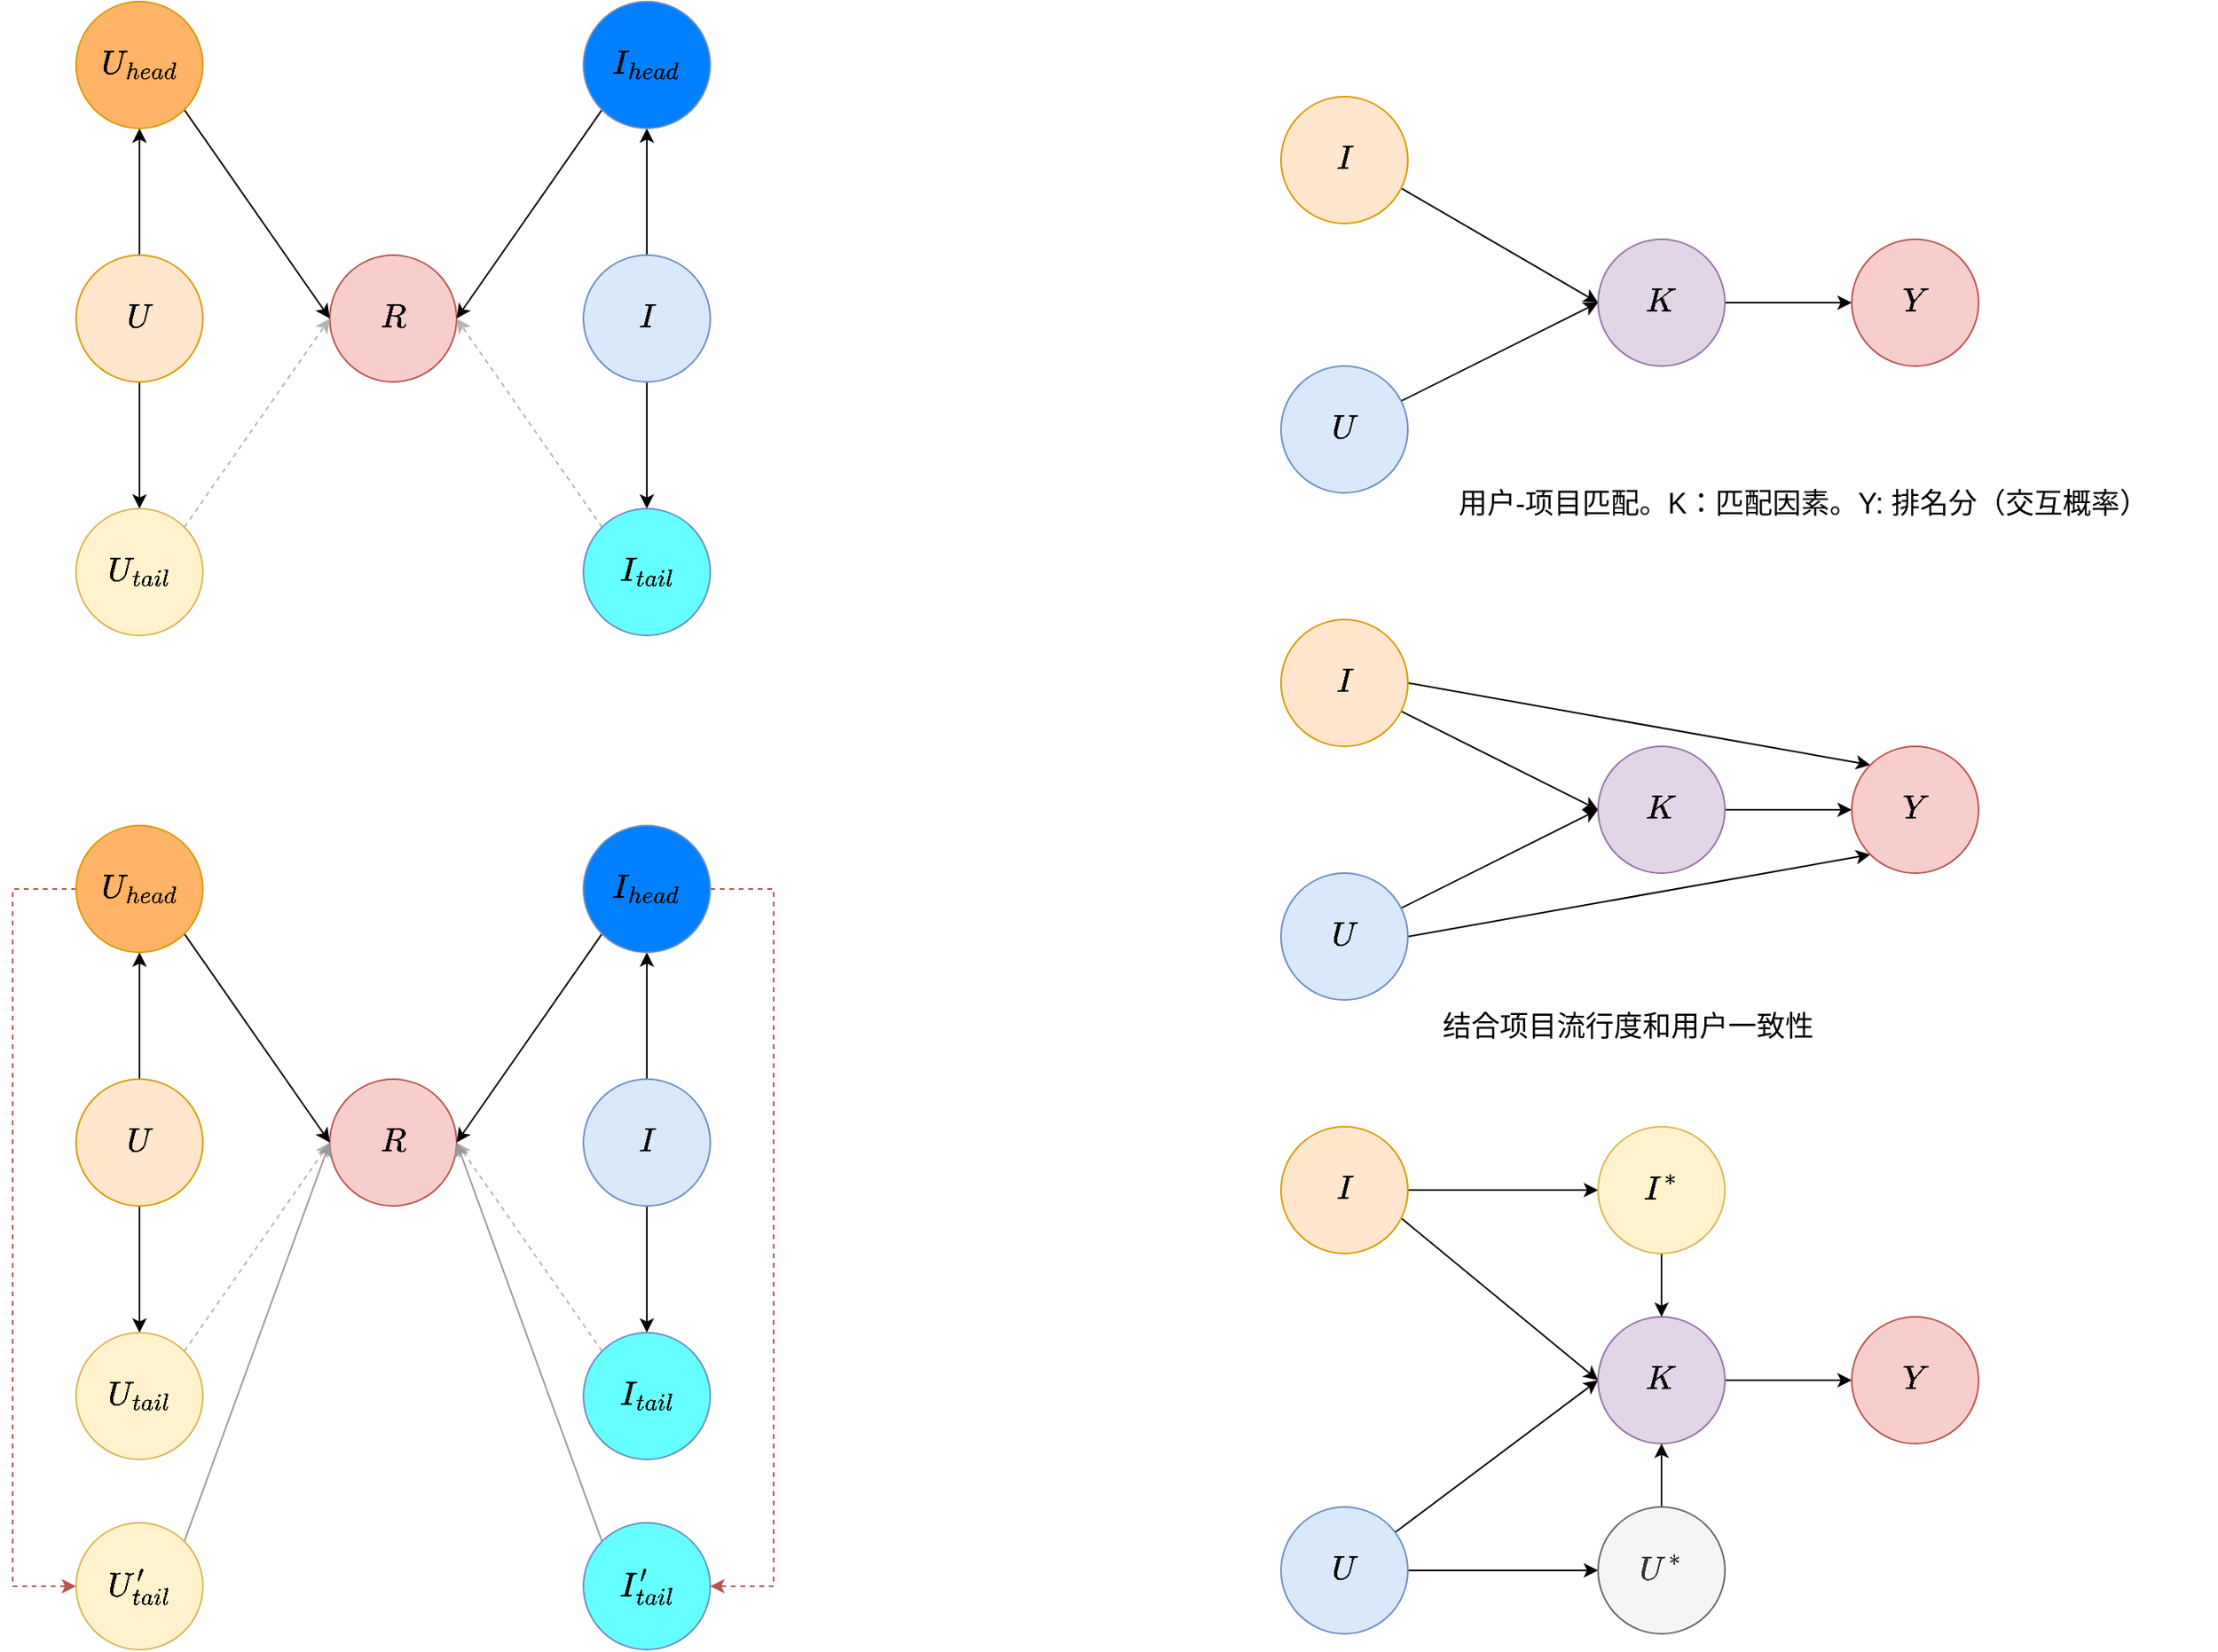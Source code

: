 <mxfile version="24.7.17">
  <diagram name="第 1 页" id="56BlYWJSqFPztJBqIIqX">
    <mxGraphModel dx="1631" dy="878" grid="1" gridSize="10" guides="1" tooltips="1" connect="1" arrows="1" fold="1" page="1" pageScale="1" pageWidth="1654" pageHeight="1169" math="1" shadow="0">
      <root>
        <mxCell id="0" />
        <mxCell id="1" parent="0" />
        <mxCell id="Yaq9q1l7534vEPPW3w2g-6" value="&lt;span style=&quot;font-size: 18px;&quot;&gt;$$R$$&lt;/span&gt;" style="ellipse;whiteSpace=wrap;html=1;aspect=fixed;fillColor=#f8cecc;strokeColor=#b85450;" parent="1" vertex="1">
          <mxGeometry x="280" y="170" width="80" height="80" as="geometry" />
        </mxCell>
        <mxCell id="Erw1R6gie_0iuRzOBLvt-8" style="edgeStyle=orthogonalEdgeStyle;rounded=0;orthogonalLoop=1;jettySize=auto;html=1;exitX=0.5;exitY=0;exitDx=0;exitDy=0;entryX=0.5;entryY=1;entryDx=0;entryDy=0;" parent="1" source="Yaq9q1l7534vEPPW3w2g-7" target="Erw1R6gie_0iuRzOBLvt-2" edge="1">
          <mxGeometry relative="1" as="geometry" />
        </mxCell>
        <mxCell id="Erw1R6gie_0iuRzOBLvt-9" style="edgeStyle=orthogonalEdgeStyle;rounded=0;orthogonalLoop=1;jettySize=auto;html=1;exitX=0.5;exitY=1;exitDx=0;exitDy=0;" parent="1" source="Yaq9q1l7534vEPPW3w2g-7" target="Erw1R6gie_0iuRzOBLvt-1" edge="1">
          <mxGeometry relative="1" as="geometry" />
        </mxCell>
        <mxCell id="Yaq9q1l7534vEPPW3w2g-7" value="&lt;font style=&quot;font-size: 18px;&quot;&gt;$$U$$&lt;/font&gt;" style="ellipse;whiteSpace=wrap;html=1;aspect=fixed;fillColor=#ffe6cc;strokeColor=#d79b00;" parent="1" vertex="1">
          <mxGeometry x="120" y="170" width="80" height="80" as="geometry" />
        </mxCell>
        <mxCell id="Erw1R6gie_0iuRzOBLvt-10" style="edgeStyle=orthogonalEdgeStyle;rounded=0;orthogonalLoop=1;jettySize=auto;html=1;exitX=0.5;exitY=1;exitDx=0;exitDy=0;entryX=0.5;entryY=0;entryDx=0;entryDy=0;" parent="1" source="Yaq9q1l7534vEPPW3w2g-8" target="Yaq9q1l7534vEPPW3w2g-9" edge="1">
          <mxGeometry relative="1" as="geometry" />
        </mxCell>
        <mxCell id="Erw1R6gie_0iuRzOBLvt-11" style="edgeStyle=orthogonalEdgeStyle;rounded=0;orthogonalLoop=1;jettySize=auto;html=1;exitX=0.5;exitY=0;exitDx=0;exitDy=0;" parent="1" source="Yaq9q1l7534vEPPW3w2g-8" target="Yaq9q1l7534vEPPW3w2g-10" edge="1">
          <mxGeometry relative="1" as="geometry" />
        </mxCell>
        <mxCell id="Yaq9q1l7534vEPPW3w2g-8" value="&lt;span style=&quot;font-size: 18px;&quot;&gt;$$I$$&lt;/span&gt;" style="ellipse;whiteSpace=wrap;html=1;aspect=fixed;fillColor=#dae8fc;strokeColor=#6c8ebf;" parent="1" vertex="1">
          <mxGeometry x="440" y="170" width="80" height="80" as="geometry" />
        </mxCell>
        <mxCell id="Erw1R6gie_0iuRzOBLvt-16" style="rounded=0;orthogonalLoop=1;jettySize=auto;html=1;exitX=0;exitY=0;exitDx=0;exitDy=0;entryX=1;entryY=0.5;entryDx=0;entryDy=0;dashed=1;strokeColor=#B3B3B3;" parent="1" source="Yaq9q1l7534vEPPW3w2g-9" target="Yaq9q1l7534vEPPW3w2g-6" edge="1">
          <mxGeometry relative="1" as="geometry" />
        </mxCell>
        <mxCell id="Yaq9q1l7534vEPPW3w2g-9" value="&lt;span style=&quot;font-size: 18px;&quot;&gt;$$I_{tail}$$&lt;/span&gt;" style="ellipse;whiteSpace=wrap;html=1;aspect=fixed;fillColor=#66FFFF;strokeColor=#6c8ebf;" parent="1" vertex="1">
          <mxGeometry x="440" y="330" width="80" height="80" as="geometry" />
        </mxCell>
        <mxCell id="Erw1R6gie_0iuRzOBLvt-15" style="rounded=0;orthogonalLoop=1;jettySize=auto;html=1;exitX=0;exitY=1;exitDx=0;exitDy=0;entryX=1;entryY=0.5;entryDx=0;entryDy=0;" parent="1" source="Yaq9q1l7534vEPPW3w2g-10" target="Yaq9q1l7534vEPPW3w2g-6" edge="1">
          <mxGeometry relative="1" as="geometry" />
        </mxCell>
        <mxCell id="Yaq9q1l7534vEPPW3w2g-10" value="&lt;span style=&quot;font-size: 18px;&quot;&gt;$$I_{head}$$&lt;/span&gt;" style="ellipse;whiteSpace=wrap;html=1;aspect=fixed;fillColor=#007FFF;strokeColor=#6c8ebf;" parent="1" vertex="1">
          <mxGeometry x="440" y="10" width="80" height="80" as="geometry" />
        </mxCell>
        <mxCell id="Erw1R6gie_0iuRzOBLvt-14" style="rounded=0;orthogonalLoop=1;jettySize=auto;html=1;exitX=1;exitY=0;exitDx=0;exitDy=0;dashed=1;strokeColor=#B3B3B3;" parent="1" source="Erw1R6gie_0iuRzOBLvt-1" edge="1">
          <mxGeometry relative="1" as="geometry">
            <mxPoint x="280" y="210" as="targetPoint" />
          </mxGeometry>
        </mxCell>
        <mxCell id="Erw1R6gie_0iuRzOBLvt-1" value="&lt;span style=&quot;font-size: 18px;&quot;&gt;$$U_{tail}$$&lt;/span&gt;" style="ellipse;whiteSpace=wrap;html=1;aspect=fixed;fillColor=#fff2cc;strokeColor=#d6b656;" parent="1" vertex="1">
          <mxGeometry x="120" y="330" width="80" height="80" as="geometry" />
        </mxCell>
        <mxCell id="Erw1R6gie_0iuRzOBLvt-12" style="rounded=0;orthogonalLoop=1;jettySize=auto;html=1;exitX=1;exitY=1;exitDx=0;exitDy=0;entryX=0;entryY=0.5;entryDx=0;entryDy=0;" parent="1" source="Erw1R6gie_0iuRzOBLvt-2" target="Yaq9q1l7534vEPPW3w2g-6" edge="1">
          <mxGeometry relative="1" as="geometry" />
        </mxCell>
        <mxCell id="Erw1R6gie_0iuRzOBLvt-2" value="&lt;span style=&quot;font-size: 18px;&quot;&gt;$$U_{head}$$&lt;/span&gt;" style="ellipse;whiteSpace=wrap;html=1;aspect=fixed;fillColor=#FFB366;strokeColor=#d79b00;" parent="1" vertex="1">
          <mxGeometry x="120" y="10" width="80" height="80" as="geometry" />
        </mxCell>
        <mxCell id="Erw1R6gie_0iuRzOBLvt-17" value="&lt;span style=&quot;font-size: 18px;&quot;&gt;$$R$$&lt;/span&gt;" style="ellipse;whiteSpace=wrap;html=1;aspect=fixed;fillColor=#f8cecc;strokeColor=#b85450;" parent="1" vertex="1">
          <mxGeometry x="280" y="690" width="80" height="80" as="geometry" />
        </mxCell>
        <mxCell id="Erw1R6gie_0iuRzOBLvt-18" style="edgeStyle=orthogonalEdgeStyle;rounded=0;orthogonalLoop=1;jettySize=auto;html=1;exitX=0.5;exitY=0;exitDx=0;exitDy=0;entryX=0.5;entryY=1;entryDx=0;entryDy=0;" parent="1" source="Erw1R6gie_0iuRzOBLvt-20" target="Erw1R6gie_0iuRzOBLvt-31" edge="1">
          <mxGeometry relative="1" as="geometry" />
        </mxCell>
        <mxCell id="Erw1R6gie_0iuRzOBLvt-19" style="edgeStyle=orthogonalEdgeStyle;rounded=0;orthogonalLoop=1;jettySize=auto;html=1;exitX=0.5;exitY=1;exitDx=0;exitDy=0;" parent="1" source="Erw1R6gie_0iuRzOBLvt-20" target="Erw1R6gie_0iuRzOBLvt-29" edge="1">
          <mxGeometry relative="1" as="geometry" />
        </mxCell>
        <mxCell id="Erw1R6gie_0iuRzOBLvt-20" value="&lt;font style=&quot;font-size: 18px;&quot;&gt;$$U$$&lt;/font&gt;" style="ellipse;whiteSpace=wrap;html=1;aspect=fixed;fillColor=#ffe6cc;strokeColor=#d79b00;" parent="1" vertex="1">
          <mxGeometry x="120" y="690" width="80" height="80" as="geometry" />
        </mxCell>
        <mxCell id="Erw1R6gie_0iuRzOBLvt-21" style="edgeStyle=orthogonalEdgeStyle;rounded=0;orthogonalLoop=1;jettySize=auto;html=1;exitX=0.5;exitY=1;exitDx=0;exitDy=0;entryX=0.5;entryY=0;entryDx=0;entryDy=0;" parent="1" source="Erw1R6gie_0iuRzOBLvt-23" target="Erw1R6gie_0iuRzOBLvt-25" edge="1">
          <mxGeometry relative="1" as="geometry" />
        </mxCell>
        <mxCell id="Erw1R6gie_0iuRzOBLvt-22" style="edgeStyle=orthogonalEdgeStyle;rounded=0;orthogonalLoop=1;jettySize=auto;html=1;exitX=0.5;exitY=0;exitDx=0;exitDy=0;" parent="1" source="Erw1R6gie_0iuRzOBLvt-23" target="Erw1R6gie_0iuRzOBLvt-27" edge="1">
          <mxGeometry relative="1" as="geometry" />
        </mxCell>
        <mxCell id="Erw1R6gie_0iuRzOBLvt-23" value="&lt;span style=&quot;font-size: 18px;&quot;&gt;$$I$$&lt;/span&gt;" style="ellipse;whiteSpace=wrap;html=1;aspect=fixed;fillColor=#dae8fc;strokeColor=#6c8ebf;" parent="1" vertex="1">
          <mxGeometry x="440" y="690" width="80" height="80" as="geometry" />
        </mxCell>
        <mxCell id="Erw1R6gie_0iuRzOBLvt-24" style="rounded=0;orthogonalLoop=1;jettySize=auto;html=1;exitX=0;exitY=0;exitDx=0;exitDy=0;entryX=1;entryY=0.5;entryDx=0;entryDy=0;dashed=1;strokeColor=#B3B3B3;" parent="1" source="Erw1R6gie_0iuRzOBLvt-25" target="Erw1R6gie_0iuRzOBLvt-17" edge="1">
          <mxGeometry relative="1" as="geometry" />
        </mxCell>
        <mxCell id="Erw1R6gie_0iuRzOBLvt-25" value="&lt;span style=&quot;font-size: 18px;&quot;&gt;$$I_{tail}$$&lt;/span&gt;" style="ellipse;whiteSpace=wrap;html=1;aspect=fixed;fillColor=#66FFFF;strokeColor=#6c8ebf;" parent="1" vertex="1">
          <mxGeometry x="440" y="850" width="80" height="80" as="geometry" />
        </mxCell>
        <mxCell id="Erw1R6gie_0iuRzOBLvt-26" style="rounded=0;orthogonalLoop=1;jettySize=auto;html=1;exitX=0;exitY=1;exitDx=0;exitDy=0;entryX=1;entryY=0.5;entryDx=0;entryDy=0;" parent="1" source="Erw1R6gie_0iuRzOBLvt-27" target="Erw1R6gie_0iuRzOBLvt-17" edge="1">
          <mxGeometry relative="1" as="geometry" />
        </mxCell>
        <mxCell id="Erw1R6gie_0iuRzOBLvt-36" style="edgeStyle=orthogonalEdgeStyle;rounded=0;orthogonalLoop=1;jettySize=auto;html=1;exitX=1;exitY=0.5;exitDx=0;exitDy=0;entryX=1;entryY=0.5;entryDx=0;entryDy=0;fillColor=#f8cecc;strokeColor=#b85450;dashed=1;" parent="1" source="Erw1R6gie_0iuRzOBLvt-27" target="Erw1R6gie_0iuRzOBLvt-32" edge="1">
          <mxGeometry relative="1" as="geometry">
            <Array as="points">
              <mxPoint x="560" y="570" />
              <mxPoint x="560" y="1010" />
            </Array>
          </mxGeometry>
        </mxCell>
        <mxCell id="Erw1R6gie_0iuRzOBLvt-27" value="&lt;span style=&quot;font-size: 18px;&quot;&gt;$$I_{head}$$&lt;/span&gt;" style="ellipse;whiteSpace=wrap;html=1;aspect=fixed;fillColor=#007FFF;strokeColor=#6c8ebf;" parent="1" vertex="1">
          <mxGeometry x="440" y="530" width="80" height="80" as="geometry" />
        </mxCell>
        <mxCell id="Erw1R6gie_0iuRzOBLvt-28" style="rounded=0;orthogonalLoop=1;jettySize=auto;html=1;exitX=1;exitY=0;exitDx=0;exitDy=0;dashed=1;strokeColor=#B3B3B3;" parent="1" source="Erw1R6gie_0iuRzOBLvt-29" edge="1">
          <mxGeometry relative="1" as="geometry">
            <mxPoint x="280" y="730" as="targetPoint" />
          </mxGeometry>
        </mxCell>
        <mxCell id="Erw1R6gie_0iuRzOBLvt-29" value="&lt;span style=&quot;font-size: 18px;&quot;&gt;$$U_{tail}$$&lt;/span&gt;" style="ellipse;whiteSpace=wrap;html=1;aspect=fixed;fillColor=#fff2cc;strokeColor=#d6b656;" parent="1" vertex="1">
          <mxGeometry x="120" y="850" width="80" height="80" as="geometry" />
        </mxCell>
        <mxCell id="Erw1R6gie_0iuRzOBLvt-30" style="rounded=0;orthogonalLoop=1;jettySize=auto;html=1;exitX=1;exitY=1;exitDx=0;exitDy=0;entryX=0;entryY=0.5;entryDx=0;entryDy=0;" parent="1" source="Erw1R6gie_0iuRzOBLvt-31" target="Erw1R6gie_0iuRzOBLvt-17" edge="1">
          <mxGeometry relative="1" as="geometry" />
        </mxCell>
        <mxCell id="Erw1R6gie_0iuRzOBLvt-35" style="edgeStyle=orthogonalEdgeStyle;rounded=0;orthogonalLoop=1;jettySize=auto;html=1;exitX=0;exitY=0.5;exitDx=0;exitDy=0;entryX=0;entryY=0.5;entryDx=0;entryDy=0;dashed=1;fillColor=#f8cecc;strokeColor=#b85450;" parent="1" source="Erw1R6gie_0iuRzOBLvt-31" target="Erw1R6gie_0iuRzOBLvt-33" edge="1">
          <mxGeometry relative="1" as="geometry">
            <Array as="points">
              <mxPoint x="80" y="570" />
              <mxPoint x="80" y="1010" />
            </Array>
          </mxGeometry>
        </mxCell>
        <mxCell id="Erw1R6gie_0iuRzOBLvt-31" value="&lt;span style=&quot;font-size: 18px;&quot;&gt;$$U_{head}$$&lt;/span&gt;" style="ellipse;whiteSpace=wrap;html=1;aspect=fixed;fillColor=#FFB366;strokeColor=#d79b00;" parent="1" vertex="1">
          <mxGeometry x="120" y="530" width="80" height="80" as="geometry" />
        </mxCell>
        <mxCell id="Erw1R6gie_0iuRzOBLvt-37" style="rounded=0;orthogonalLoop=1;jettySize=auto;html=1;exitX=0;exitY=0;exitDx=0;exitDy=0;entryX=1;entryY=0.5;entryDx=0;entryDy=0;strokeColor=#999999;" parent="1" source="Erw1R6gie_0iuRzOBLvt-32" target="Erw1R6gie_0iuRzOBLvt-17" edge="1">
          <mxGeometry relative="1" as="geometry" />
        </mxCell>
        <mxCell id="Erw1R6gie_0iuRzOBLvt-32" value="&lt;span style=&quot;font-size: 18px;&quot;&gt;$$I_{tail}^{\prime}$$&lt;/span&gt;" style="ellipse;whiteSpace=wrap;html=1;aspect=fixed;fillColor=#66FFFF;strokeColor=#6c8ebf;" parent="1" vertex="1">
          <mxGeometry x="440" y="970" width="80" height="80" as="geometry" />
        </mxCell>
        <mxCell id="Erw1R6gie_0iuRzOBLvt-38" style="rounded=0;orthogonalLoop=1;jettySize=auto;html=1;exitX=1;exitY=0;exitDx=0;exitDy=0;strokeColor=#999999;" parent="1" source="Erw1R6gie_0iuRzOBLvt-33" edge="1">
          <mxGeometry relative="1" as="geometry">
            <mxPoint x="280" y="730" as="targetPoint" />
          </mxGeometry>
        </mxCell>
        <mxCell id="Erw1R6gie_0iuRzOBLvt-33" value="&lt;span style=&quot;font-size: 18px;&quot;&gt;$$U_{tail}^{\prime}$$&lt;/span&gt;" style="ellipse;whiteSpace=wrap;html=1;aspect=fixed;fillColor=#fff2cc;strokeColor=#d6b656;" parent="1" vertex="1">
          <mxGeometry x="120" y="970" width="80" height="80" as="geometry" />
        </mxCell>
        <mxCell id="acMKYbe6vQJ9O9eNH2sJ-32" style="rounded=0;orthogonalLoop=1;jettySize=auto;html=1;exitX=0.951;exitY=0.724;exitDx=0;exitDy=0;entryX=0;entryY=0.5;entryDx=0;entryDy=0;exitPerimeter=0;" edge="1" parent="1" source="acMKYbe6vQJ9O9eNH2sJ-1" target="acMKYbe6vQJ9O9eNH2sJ-3">
          <mxGeometry relative="1" as="geometry" />
        </mxCell>
        <mxCell id="acMKYbe6vQJ9O9eNH2sJ-1" value="&lt;font style=&quot;font-size: 18px;&quot;&gt;$$I$$&lt;/font&gt;" style="ellipse;whiteSpace=wrap;html=1;aspect=fixed;fillColor=#ffe6cc;strokeColor=#d79b00;" vertex="1" parent="1">
          <mxGeometry x="880" y="70" width="80" height="80" as="geometry" />
        </mxCell>
        <mxCell id="acMKYbe6vQJ9O9eNH2sJ-33" style="rounded=0;orthogonalLoop=1;jettySize=auto;html=1;entryX=0;entryY=0.5;entryDx=0;entryDy=0;" edge="1" parent="1" source="acMKYbe6vQJ9O9eNH2sJ-2" target="acMKYbe6vQJ9O9eNH2sJ-3">
          <mxGeometry relative="1" as="geometry" />
        </mxCell>
        <mxCell id="acMKYbe6vQJ9O9eNH2sJ-2" value="&lt;span style=&quot;font-size: 18px;&quot;&gt;$$U$$&lt;/span&gt;" style="ellipse;whiteSpace=wrap;html=1;aspect=fixed;fillColor=#dae8fc;strokeColor=#6c8ebf;" vertex="1" parent="1">
          <mxGeometry x="880" y="240" width="80" height="80" as="geometry" />
        </mxCell>
        <mxCell id="acMKYbe6vQJ9O9eNH2sJ-34" style="edgeStyle=orthogonalEdgeStyle;rounded=0;orthogonalLoop=1;jettySize=auto;html=1;exitX=1;exitY=0.5;exitDx=0;exitDy=0;" edge="1" parent="1" source="acMKYbe6vQJ9O9eNH2sJ-3" target="acMKYbe6vQJ9O9eNH2sJ-4">
          <mxGeometry relative="1" as="geometry" />
        </mxCell>
        <mxCell id="acMKYbe6vQJ9O9eNH2sJ-3" value="&lt;font style=&quot;font-size: 18px;&quot;&gt;\(K\)&lt;/font&gt;" style="ellipse;whiteSpace=wrap;html=1;aspect=fixed;fillColor=#e1d5e7;strokeColor=#9673a6;" vertex="1" parent="1">
          <mxGeometry x="1080" y="160" width="80" height="80" as="geometry" />
        </mxCell>
        <mxCell id="acMKYbe6vQJ9O9eNH2sJ-4" value="&lt;span style=&quot;font-size: 18px;&quot;&gt;$$Y$$&lt;/span&gt;" style="ellipse;whiteSpace=wrap;html=1;aspect=fixed;fillColor=#f8cecc;strokeColor=#b85450;" vertex="1" parent="1">
          <mxGeometry x="1240" y="160" width="80" height="80" as="geometry" />
        </mxCell>
        <mxCell id="acMKYbe6vQJ9O9eNH2sJ-35" value="用户-项目匹配。K：匹配因素。Y: 排名分（交互概率）" style="text;whiteSpace=wrap;fontSize=18;" vertex="1" parent="1">
          <mxGeometry x="990" y="310" width="480" height="40" as="geometry" />
        </mxCell>
        <mxCell id="acMKYbe6vQJ9O9eNH2sJ-43" value="结合项目流行度和用户一致性" style="text;whiteSpace=wrap;fontSize=18;" vertex="1" parent="1">
          <mxGeometry x="980" y="640" width="240" height="40" as="geometry" />
        </mxCell>
        <mxCell id="acMKYbe6vQJ9O9eNH2sJ-46" style="rounded=0;orthogonalLoop=1;jettySize=auto;html=1;exitX=0.951;exitY=0.724;exitDx=0;exitDy=0;entryX=0;entryY=0.5;entryDx=0;entryDy=0;exitPerimeter=0;" edge="1" parent="1" source="acMKYbe6vQJ9O9eNH2sJ-47" target="acMKYbe6vQJ9O9eNH2sJ-51">
          <mxGeometry relative="1" as="geometry" />
        </mxCell>
        <mxCell id="acMKYbe6vQJ9O9eNH2sJ-53" style="rounded=0;orthogonalLoop=1;jettySize=auto;html=1;exitX=1;exitY=0.5;exitDx=0;exitDy=0;entryX=0;entryY=0;entryDx=0;entryDy=0;" edge="1" parent="1" source="acMKYbe6vQJ9O9eNH2sJ-47" target="acMKYbe6vQJ9O9eNH2sJ-52">
          <mxGeometry relative="1" as="geometry" />
        </mxCell>
        <mxCell id="acMKYbe6vQJ9O9eNH2sJ-47" value="&lt;font style=&quot;font-size: 18px;&quot;&gt;$$I$$&lt;/font&gt;" style="ellipse;whiteSpace=wrap;html=1;aspect=fixed;fillColor=#ffe6cc;strokeColor=#d79b00;" vertex="1" parent="1">
          <mxGeometry x="880" y="400" width="80" height="80" as="geometry" />
        </mxCell>
        <mxCell id="acMKYbe6vQJ9O9eNH2sJ-48" style="rounded=0;orthogonalLoop=1;jettySize=auto;html=1;entryX=0;entryY=0.5;entryDx=0;entryDy=0;" edge="1" parent="1" source="acMKYbe6vQJ9O9eNH2sJ-49" target="acMKYbe6vQJ9O9eNH2sJ-51">
          <mxGeometry relative="1" as="geometry" />
        </mxCell>
        <mxCell id="acMKYbe6vQJ9O9eNH2sJ-54" style="rounded=0;orthogonalLoop=1;jettySize=auto;html=1;exitX=1;exitY=0.5;exitDx=0;exitDy=0;entryX=0;entryY=1;entryDx=0;entryDy=0;" edge="1" parent="1" source="acMKYbe6vQJ9O9eNH2sJ-49" target="acMKYbe6vQJ9O9eNH2sJ-52">
          <mxGeometry relative="1" as="geometry" />
        </mxCell>
        <mxCell id="acMKYbe6vQJ9O9eNH2sJ-49" value="&lt;span style=&quot;font-size: 18px;&quot;&gt;$$U$$&lt;/span&gt;" style="ellipse;whiteSpace=wrap;html=1;aspect=fixed;fillColor=#dae8fc;strokeColor=#6c8ebf;" vertex="1" parent="1">
          <mxGeometry x="880" y="560" width="80" height="80" as="geometry" />
        </mxCell>
        <mxCell id="acMKYbe6vQJ9O9eNH2sJ-50" style="edgeStyle=orthogonalEdgeStyle;rounded=0;orthogonalLoop=1;jettySize=auto;html=1;exitX=1;exitY=0.5;exitDx=0;exitDy=0;" edge="1" parent="1" source="acMKYbe6vQJ9O9eNH2sJ-51" target="acMKYbe6vQJ9O9eNH2sJ-52">
          <mxGeometry relative="1" as="geometry" />
        </mxCell>
        <mxCell id="acMKYbe6vQJ9O9eNH2sJ-51" value="&lt;font style=&quot;font-size: 18px;&quot;&gt;\(K\)&lt;/font&gt;" style="ellipse;whiteSpace=wrap;html=1;aspect=fixed;fillColor=#e1d5e7;strokeColor=#9673a6;" vertex="1" parent="1">
          <mxGeometry x="1080" y="480" width="80" height="80" as="geometry" />
        </mxCell>
        <mxCell id="acMKYbe6vQJ9O9eNH2sJ-52" value="&lt;span style=&quot;font-size: 18px;&quot;&gt;$$Y$$&lt;/span&gt;" style="ellipse;whiteSpace=wrap;html=1;aspect=fixed;fillColor=#f8cecc;strokeColor=#b85450;" vertex="1" parent="1">
          <mxGeometry x="1240" y="480" width="80" height="80" as="geometry" />
        </mxCell>
        <mxCell id="acMKYbe6vQJ9O9eNH2sJ-69" style="rounded=0;orthogonalLoop=1;jettySize=auto;html=1;exitX=0.951;exitY=0.724;exitDx=0;exitDy=0;entryX=0;entryY=0.5;entryDx=0;entryDy=0;exitPerimeter=0;" edge="1" parent="1" source="acMKYbe6vQJ9O9eNH2sJ-71" target="acMKYbe6vQJ9O9eNH2sJ-76">
          <mxGeometry relative="1" as="geometry" />
        </mxCell>
        <mxCell id="acMKYbe6vQJ9O9eNH2sJ-70" style="rounded=0;orthogonalLoop=1;jettySize=auto;html=1;exitX=1;exitY=0.5;exitDx=0;exitDy=0;entryX=0;entryY=0.5;entryDx=0;entryDy=0;" edge="1" parent="1" source="acMKYbe6vQJ9O9eNH2sJ-71" target="acMKYbe6vQJ9O9eNH2sJ-78">
          <mxGeometry relative="1" as="geometry" />
        </mxCell>
        <mxCell id="acMKYbe6vQJ9O9eNH2sJ-71" value="&lt;font style=&quot;font-size: 18px;&quot;&gt;$$I$$&lt;/font&gt;" style="ellipse;whiteSpace=wrap;html=1;aspect=fixed;fillColor=#ffe6cc;strokeColor=#d79b00;" vertex="1" parent="1">
          <mxGeometry x="880" y="720" width="80" height="80" as="geometry" />
        </mxCell>
        <mxCell id="acMKYbe6vQJ9O9eNH2sJ-72" style="rounded=0;orthogonalLoop=1;jettySize=auto;html=1;entryX=0;entryY=0.5;entryDx=0;entryDy=0;" edge="1" parent="1" source="acMKYbe6vQJ9O9eNH2sJ-74" target="acMKYbe6vQJ9O9eNH2sJ-76">
          <mxGeometry relative="1" as="geometry" />
        </mxCell>
        <mxCell id="acMKYbe6vQJ9O9eNH2sJ-83" style="edgeStyle=orthogonalEdgeStyle;rounded=0;orthogonalLoop=1;jettySize=auto;html=1;exitX=1;exitY=0.5;exitDx=0;exitDy=0;entryX=0;entryY=0.5;entryDx=0;entryDy=0;" edge="1" parent="1" source="acMKYbe6vQJ9O9eNH2sJ-74" target="acMKYbe6vQJ9O9eNH2sJ-82">
          <mxGeometry relative="1" as="geometry" />
        </mxCell>
        <mxCell id="acMKYbe6vQJ9O9eNH2sJ-74" value="&lt;span style=&quot;font-size: 18px;&quot;&gt;$$U$$&lt;/span&gt;" style="ellipse;whiteSpace=wrap;html=1;aspect=fixed;fillColor=#dae8fc;strokeColor=#6c8ebf;" vertex="1" parent="1">
          <mxGeometry x="880" y="960" width="80" height="80" as="geometry" />
        </mxCell>
        <mxCell id="acMKYbe6vQJ9O9eNH2sJ-75" style="edgeStyle=orthogonalEdgeStyle;rounded=0;orthogonalLoop=1;jettySize=auto;html=1;exitX=1;exitY=0.5;exitDx=0;exitDy=0;" edge="1" parent="1" source="acMKYbe6vQJ9O9eNH2sJ-76" target="acMKYbe6vQJ9O9eNH2sJ-77">
          <mxGeometry relative="1" as="geometry" />
        </mxCell>
        <mxCell id="acMKYbe6vQJ9O9eNH2sJ-76" value="&lt;font style=&quot;font-size: 18px;&quot;&gt;\(K\)&lt;/font&gt;" style="ellipse;whiteSpace=wrap;html=1;aspect=fixed;fillColor=#e1d5e7;strokeColor=#9673a6;" vertex="1" parent="1">
          <mxGeometry x="1080" y="840" width="80" height="80" as="geometry" />
        </mxCell>
        <mxCell id="acMKYbe6vQJ9O9eNH2sJ-77" value="&lt;span style=&quot;font-size: 18px;&quot;&gt;$$Y$$&lt;/span&gt;" style="ellipse;whiteSpace=wrap;html=1;aspect=fixed;fillColor=#f8cecc;strokeColor=#b85450;" vertex="1" parent="1">
          <mxGeometry x="1240" y="840" width="80" height="80" as="geometry" />
        </mxCell>
        <mxCell id="acMKYbe6vQJ9O9eNH2sJ-87" style="edgeStyle=orthogonalEdgeStyle;rounded=0;orthogonalLoop=1;jettySize=auto;html=1;exitX=0.5;exitY=1;exitDx=0;exitDy=0;entryX=0.5;entryY=0;entryDx=0;entryDy=0;" edge="1" parent="1" source="acMKYbe6vQJ9O9eNH2sJ-78" target="acMKYbe6vQJ9O9eNH2sJ-76">
          <mxGeometry relative="1" as="geometry" />
        </mxCell>
        <mxCell id="acMKYbe6vQJ9O9eNH2sJ-78" value="&lt;font style=&quot;font-size: 18px;&quot;&gt;$$I^*$$&lt;/font&gt;" style="ellipse;whiteSpace=wrap;html=1;aspect=fixed;fillColor=#fff2cc;strokeColor=#d6b656;" vertex="1" parent="1">
          <mxGeometry x="1080" y="720" width="80" height="80" as="geometry" />
        </mxCell>
        <mxCell id="acMKYbe6vQJ9O9eNH2sJ-86" style="edgeStyle=orthogonalEdgeStyle;rounded=0;orthogonalLoop=1;jettySize=auto;html=1;exitX=0.5;exitY=0;exitDx=0;exitDy=0;entryX=0.5;entryY=1;entryDx=0;entryDy=0;" edge="1" parent="1" source="acMKYbe6vQJ9O9eNH2sJ-82" target="acMKYbe6vQJ9O9eNH2sJ-76">
          <mxGeometry relative="1" as="geometry" />
        </mxCell>
        <mxCell id="acMKYbe6vQJ9O9eNH2sJ-82" value="&lt;span style=&quot;font-size: 18px;&quot;&gt;$$U^*$$&lt;/span&gt;" style="ellipse;whiteSpace=wrap;html=1;aspect=fixed;fillColor=#f5f5f5;strokeColor=#666666;fontColor=#333333;" vertex="1" parent="1">
          <mxGeometry x="1080" y="960" width="80" height="80" as="geometry" />
        </mxCell>
      </root>
    </mxGraphModel>
  </diagram>
</mxfile>
